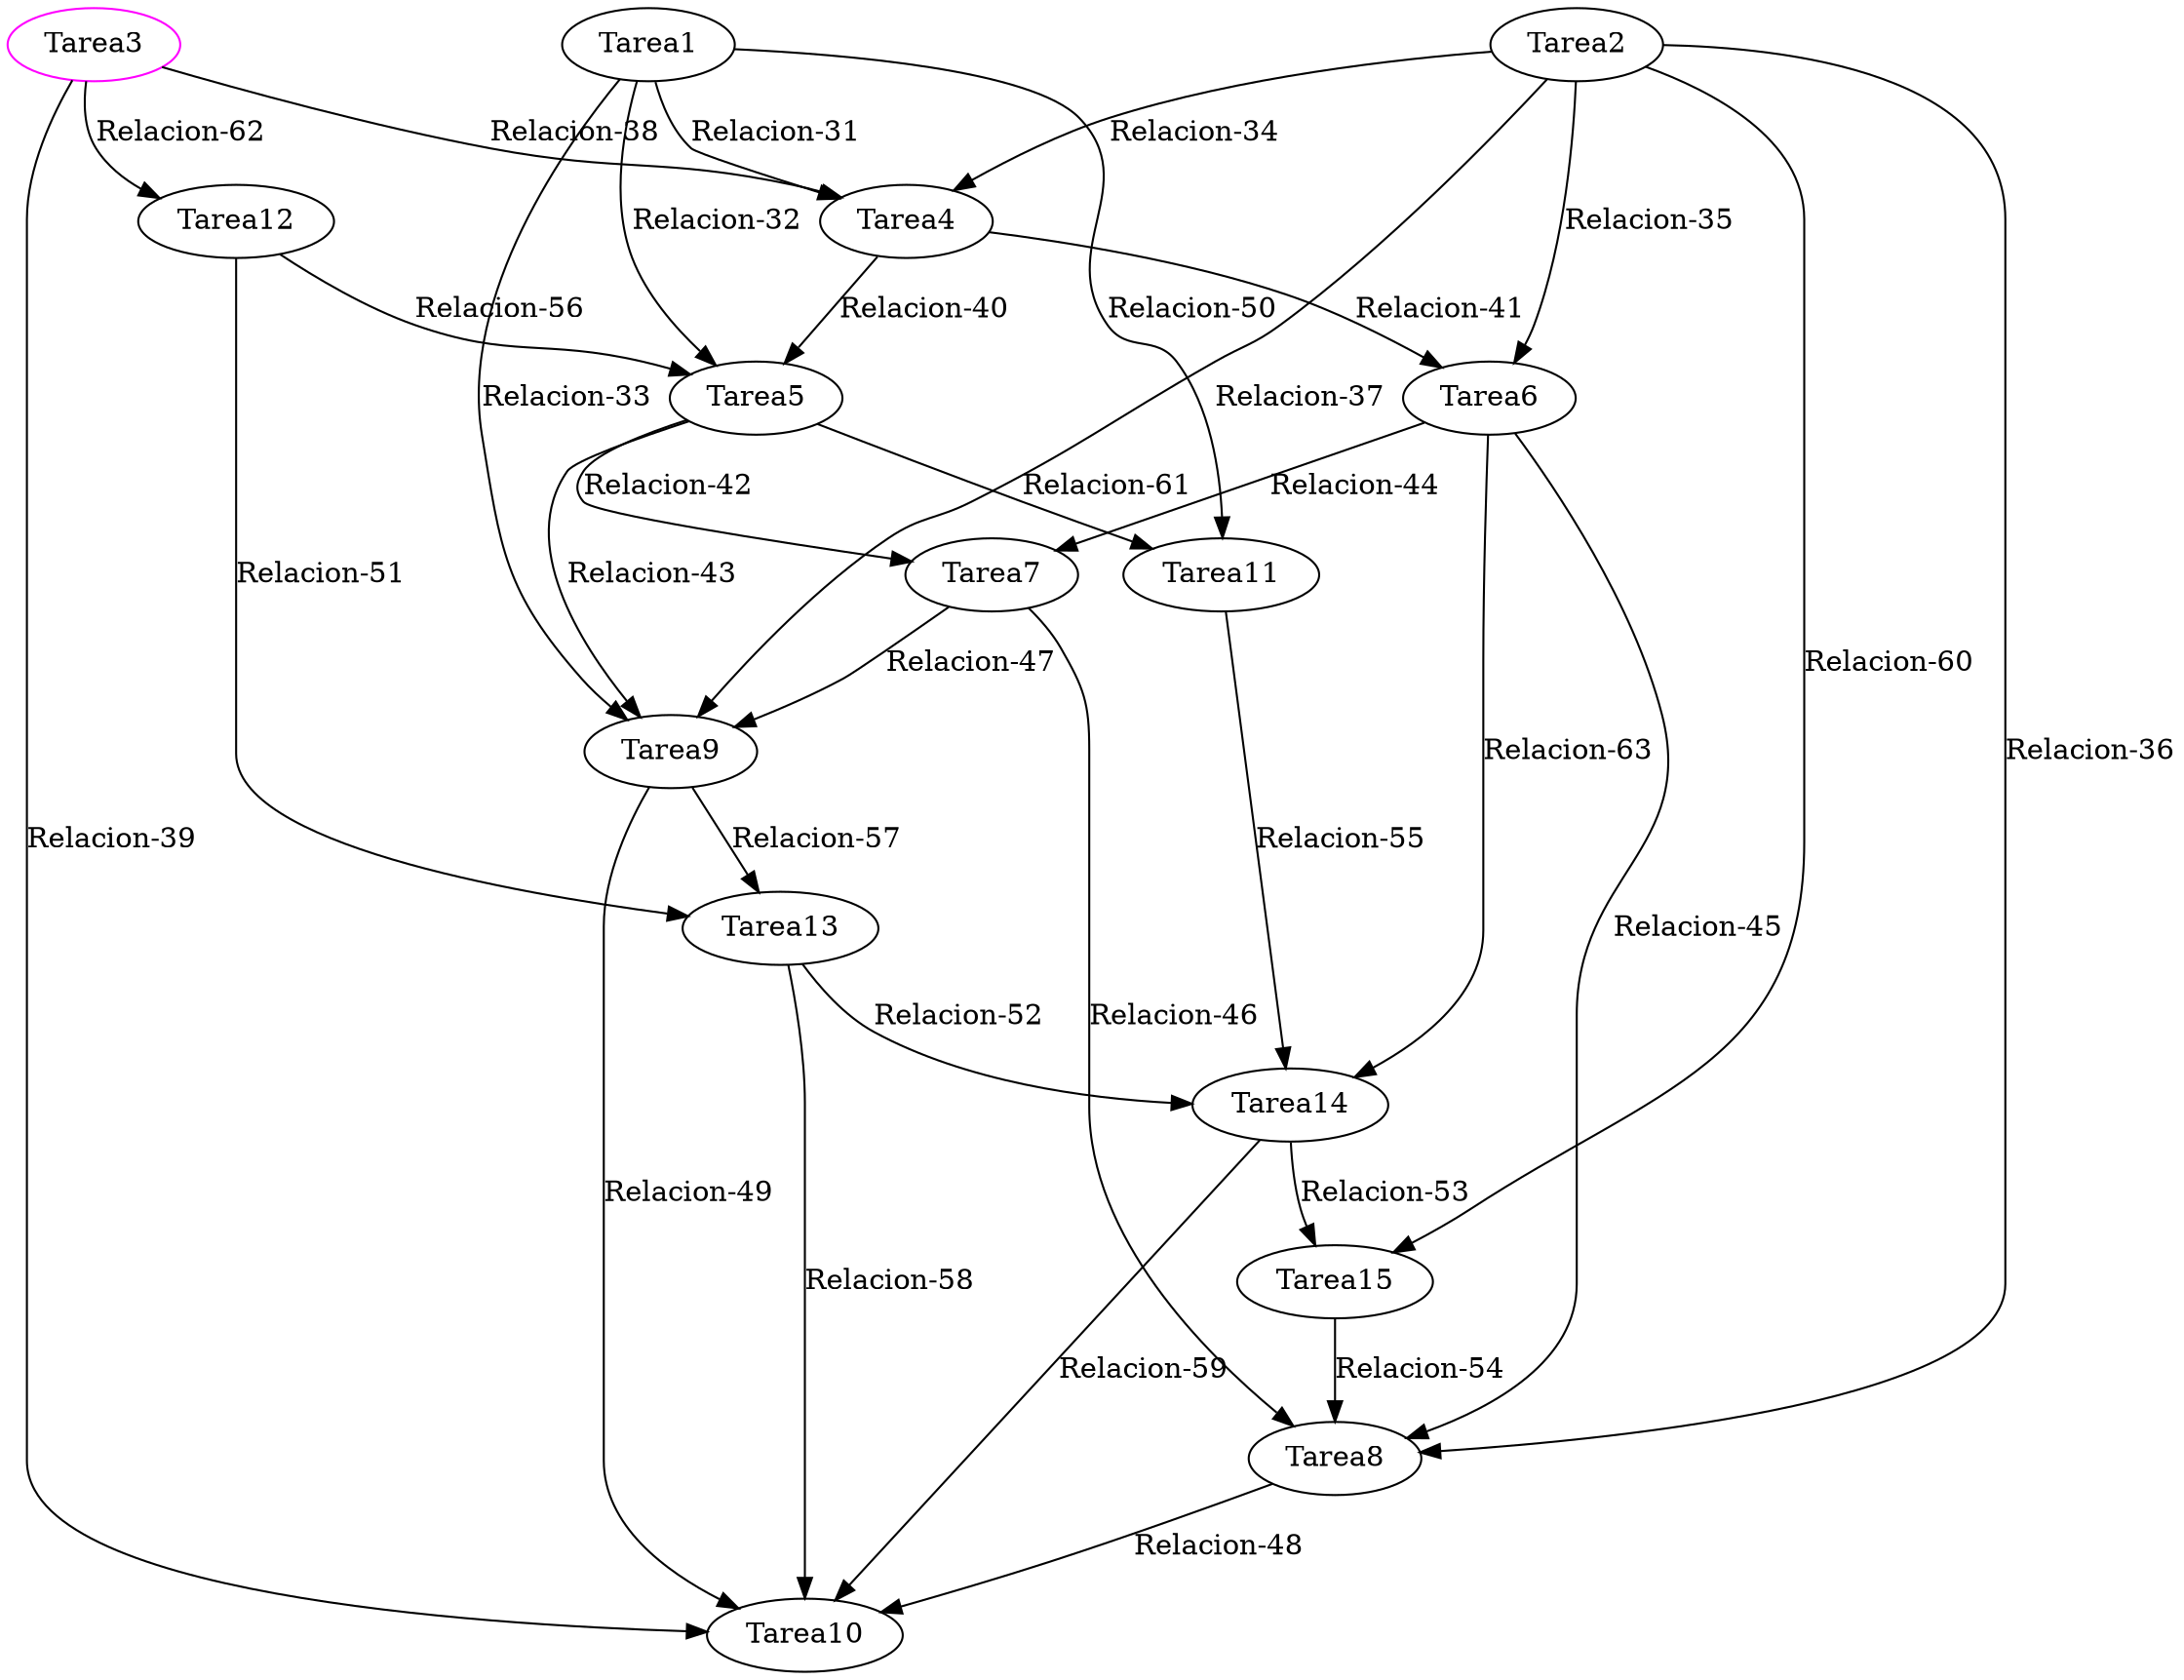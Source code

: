 strict digraph G {
  1 [ label="Tarea1" ];
  2 [ label="Tarea2" ];
  3 [ color="magenta" label="Tarea3" ];
  4 [ label="Tarea4" ];
  5 [ label="Tarea5" ];
  6 [ label="Tarea6" ];
  7 [ label="Tarea7" ];
  8 [ label="Tarea8" ];
  9 [ label="Tarea9" ];
  10 [ label="Tarea10" ];
  11 [ label="Tarea11" ];
  12 [ label="Tarea12" ];
  13 [ label="Tarea13" ];
  14 [ label="Tarea14" ];
  15 [ label="Tarea15" ];
  1 -> 4 [ color="black" label="Relacion-31" ];
  1 -> 5 [ color="black" label="Relacion-32" ];
  1 -> 9 [ color="black" label="Relacion-33" ];
  2 -> 4 [ color="black" label="Relacion-34" ];
  2 -> 6 [ color="black" label="Relacion-35" ];
  2 -> 8 [ color="black" label="Relacion-36" ];
  2 -> 9 [ color="black" label="Relacion-37" ];
  3 -> 4 [ color="black" label="Relacion-38" ];
  3 -> 10 [ color="black" label="Relacion-39" ];
  4 -> 5 [ color="black" label="Relacion-40" ];
  4 -> 6 [ color="black" label="Relacion-41" ];
  5 -> 7 [ color="black" label="Relacion-42" ];
  5 -> 9 [ color="black" label="Relacion-43" ];
  6 -> 7 [ color="black" label="Relacion-44" ];
  6 -> 8 [ color="black" label="Relacion-45" ];
  7 -> 8 [ color="black" label="Relacion-46" ];
  7 -> 9 [ color="black" label="Relacion-47" ];
  8 -> 10 [ color="black" label="Relacion-48" ];
  9 -> 10 [ color="black" label="Relacion-49" ];
  1 -> 11 [ color="black" label="Relacion-50" ];
  12 -> 13 [ color="black" label="Relacion-51" ];
  13 -> 14 [ color="black" label="Relacion-52" ];
  14 -> 15 [ color="black" label="Relacion-53" ];
  15 -> 8 [ color="black" label="Relacion-54" ];
  11 -> 14 [ color="black" label="Relacion-55" ];
  12 -> 5 [ color="black" label="Relacion-56" ];
  9 -> 13 [ color="black" label="Relacion-57" ];
  13 -> 10 [ color="black" label="Relacion-58" ];
  14 -> 10 [ color="black" label="Relacion-59" ];
  2 -> 15 [ color="black" label="Relacion-60" ];
  5 -> 11 [ color="black" label="Relacion-61" ];
  3 -> 12 [ color="black" label="Relacion-62" ];
  6 -> 14 [ color="black" label="Relacion-63" ];
}
